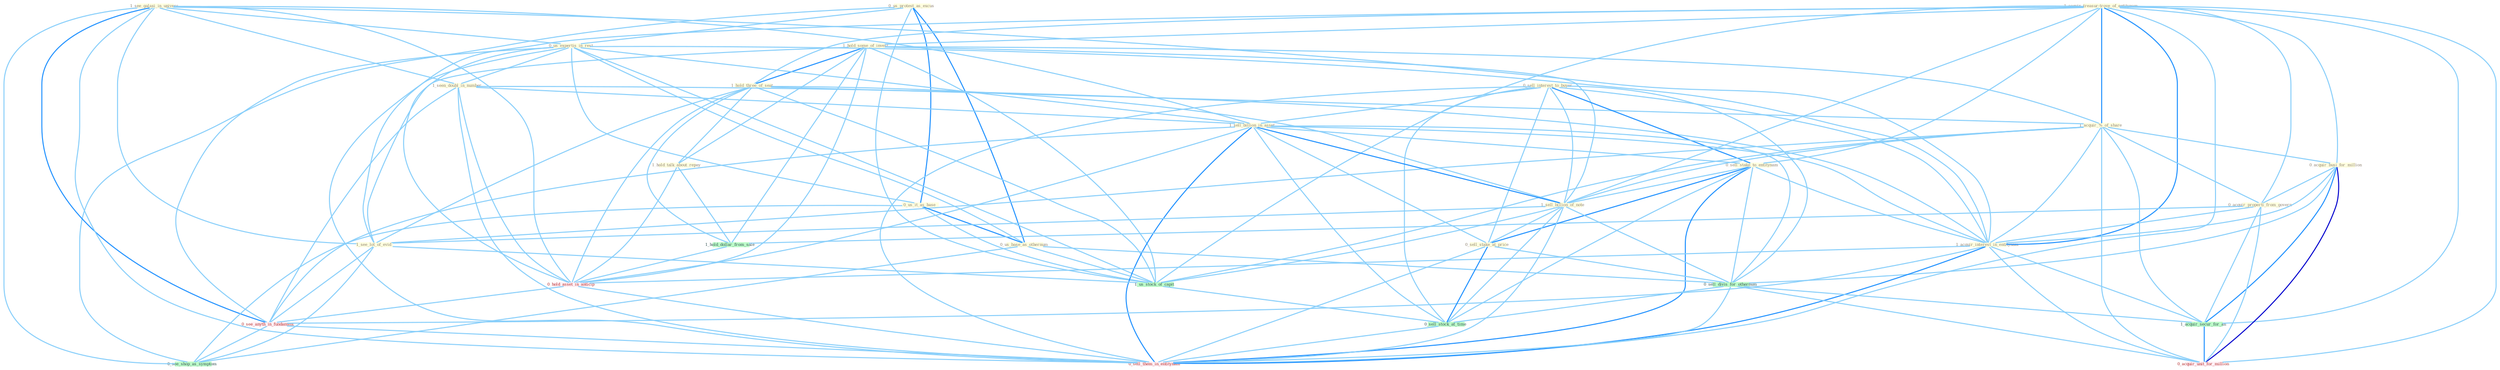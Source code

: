 Graph G{ 
    node
    [shape=polygon,style=filled,width=.5,height=.06,color="#BDFCC9",fixedsize=true,fontsize=4,
    fontcolor="#2f4f4f"];
    {node
    [color="#ffffe0", fontcolor="#8b7d6b"] "0_us_protest_as_excus " "1_acquir_treasur-trove_of_entitynam " "1_hold_some_of_invest " "1_see_galaxi_in_univers " "0_us_expertis_in_rest " "1_seen_doubl_in_number " "1_hold_three_of_seat " "0_sell_interest_to_buyer " "1_acquir_%_of_share " "0_acquir_busi_for_million " "0_us_it_as_base " "1_sell_billion_in_asset " "0_acquir_properti_from_govern " "0_sell_stake_to_entitynam " "1_sell_billion_of_note " "1_see_lot_of_evid " "1_acquir_interest_in_entitynam " "0_us_base_as_othernum " "0_sell_stake_at_price " "1_hold_talk_about_repay "}
{node [color="#fff0f5", fontcolor="#b22222"] "0_hold_asset_in_anticip " "0_see_anyth_in_fundament " "0_acquir_unit_for_million " "0_sell_them_in_entitynam "}
edge [color="#B0E2FF"];

	"0_us_protest_as_excus " -- "0_us_expertis_in_rest " [w="1", color="#87cefa" ];
	"0_us_protest_as_excus " -- "0_us_it_as_base " [w="2", color="#1e90ff" , len=0.8];
	"0_us_protest_as_excus " -- "0_us_base_as_othernum " [w="2", color="#1e90ff" , len=0.8];
	"0_us_protest_as_excus " -- "1_us_stock_of_capit " [w="1", color="#87cefa" ];
	"0_us_protest_as_excus " -- "0_see_shop_as_symptom " [w="1", color="#87cefa" ];
	"1_acquir_treasur-trove_of_entitynam " -- "1_hold_some_of_invest " [w="1", color="#87cefa" ];
	"1_acquir_treasur-trove_of_entitynam " -- "1_hold_three_of_seat " [w="1", color="#87cefa" ];
	"1_acquir_treasur-trove_of_entitynam " -- "1_acquir_%_of_share " [w="2", color="#1e90ff" , len=0.8];
	"1_acquir_treasur-trove_of_entitynam " -- "0_acquir_busi_for_million " [w="1", color="#87cefa" ];
	"1_acquir_treasur-trove_of_entitynam " -- "0_acquir_properti_from_govern " [w="1", color="#87cefa" ];
	"1_acquir_treasur-trove_of_entitynam " -- "0_sell_stake_to_entitynam " [w="1", color="#87cefa" ];
	"1_acquir_treasur-trove_of_entitynam " -- "1_sell_billion_of_note " [w="1", color="#87cefa" ];
	"1_acquir_treasur-trove_of_entitynam " -- "1_see_lot_of_evid " [w="1", color="#87cefa" ];
	"1_acquir_treasur-trove_of_entitynam " -- "1_acquir_interest_in_entitynam " [w="2", color="#1e90ff" , len=0.8];
	"1_acquir_treasur-trove_of_entitynam " -- "1_acquir_secur_for_an " [w="1", color="#87cefa" ];
	"1_acquir_treasur-trove_of_entitynam " -- "1_us_stock_of_capit " [w="1", color="#87cefa" ];
	"1_acquir_treasur-trove_of_entitynam " -- "0_acquir_unit_for_million " [w="1", color="#87cefa" ];
	"1_acquir_treasur-trove_of_entitynam " -- "0_sell_them_in_entitynam " [w="1", color="#87cefa" ];
	"1_hold_some_of_invest " -- "1_hold_three_of_seat " [w="2", color="#1e90ff" , len=0.8];
	"1_hold_some_of_invest " -- "1_acquir_%_of_share " [w="1", color="#87cefa" ];
	"1_hold_some_of_invest " -- "1_sell_billion_of_note " [w="1", color="#87cefa" ];
	"1_hold_some_of_invest " -- "1_see_lot_of_evid " [w="1", color="#87cefa" ];
	"1_hold_some_of_invest " -- "1_hold_talk_about_repay " [w="1", color="#87cefa" ];
	"1_hold_some_of_invest " -- "1_us_stock_of_capit " [w="1", color="#87cefa" ];
	"1_hold_some_of_invest " -- "1_hold_dollar_from_sale " [w="1", color="#87cefa" ];
	"1_hold_some_of_invest " -- "0_hold_asset_in_anticip " [w="1", color="#87cefa" ];
	"1_see_galaxi_in_univers " -- "0_us_expertis_in_rest " [w="1", color="#87cefa" ];
	"1_see_galaxi_in_univers " -- "1_seen_doubl_in_number " [w="1", color="#87cefa" ];
	"1_see_galaxi_in_univers " -- "1_sell_billion_in_asset " [w="1", color="#87cefa" ];
	"1_see_galaxi_in_univers " -- "1_see_lot_of_evid " [w="1", color="#87cefa" ];
	"1_see_galaxi_in_univers " -- "1_acquir_interest_in_entitynam " [w="1", color="#87cefa" ];
	"1_see_galaxi_in_univers " -- "0_hold_asset_in_anticip " [w="1", color="#87cefa" ];
	"1_see_galaxi_in_univers " -- "0_see_anyth_in_fundament " [w="2", color="#1e90ff" , len=0.8];
	"1_see_galaxi_in_univers " -- "0_see_shop_as_symptom " [w="1", color="#87cefa" ];
	"1_see_galaxi_in_univers " -- "0_sell_them_in_entitynam " [w="1", color="#87cefa" ];
	"0_us_expertis_in_rest " -- "1_seen_doubl_in_number " [w="1", color="#87cefa" ];
	"0_us_expertis_in_rest " -- "0_us_it_as_base " [w="1", color="#87cefa" ];
	"0_us_expertis_in_rest " -- "1_sell_billion_in_asset " [w="1", color="#87cefa" ];
	"0_us_expertis_in_rest " -- "1_acquir_interest_in_entitynam " [w="1", color="#87cefa" ];
	"0_us_expertis_in_rest " -- "0_us_base_as_othernum " [w="1", color="#87cefa" ];
	"0_us_expertis_in_rest " -- "1_us_stock_of_capit " [w="1", color="#87cefa" ];
	"0_us_expertis_in_rest " -- "0_hold_asset_in_anticip " [w="1", color="#87cefa" ];
	"0_us_expertis_in_rest " -- "0_see_anyth_in_fundament " [w="1", color="#87cefa" ];
	"0_us_expertis_in_rest " -- "0_sell_them_in_entitynam " [w="1", color="#87cefa" ];
	"1_seen_doubl_in_number " -- "1_sell_billion_in_asset " [w="1", color="#87cefa" ];
	"1_seen_doubl_in_number " -- "1_acquir_interest_in_entitynam " [w="1", color="#87cefa" ];
	"1_seen_doubl_in_number " -- "0_hold_asset_in_anticip " [w="1", color="#87cefa" ];
	"1_seen_doubl_in_number " -- "0_see_anyth_in_fundament " [w="1", color="#87cefa" ];
	"1_seen_doubl_in_number " -- "0_sell_them_in_entitynam " [w="1", color="#87cefa" ];
	"1_hold_three_of_seat " -- "1_acquir_%_of_share " [w="1", color="#87cefa" ];
	"1_hold_three_of_seat " -- "1_sell_billion_of_note " [w="1", color="#87cefa" ];
	"1_hold_three_of_seat " -- "1_see_lot_of_evid " [w="1", color="#87cefa" ];
	"1_hold_three_of_seat " -- "1_hold_talk_about_repay " [w="1", color="#87cefa" ];
	"1_hold_three_of_seat " -- "1_us_stock_of_capit " [w="1", color="#87cefa" ];
	"1_hold_three_of_seat " -- "1_hold_dollar_from_sale " [w="1", color="#87cefa" ];
	"1_hold_three_of_seat " -- "0_hold_asset_in_anticip " [w="1", color="#87cefa" ];
	"0_sell_interest_to_buyer " -- "1_sell_billion_in_asset " [w="1", color="#87cefa" ];
	"0_sell_interest_to_buyer " -- "0_sell_stake_to_entitynam " [w="2", color="#1e90ff" , len=0.8];
	"0_sell_interest_to_buyer " -- "1_sell_billion_of_note " [w="1", color="#87cefa" ];
	"0_sell_interest_to_buyer " -- "1_acquir_interest_in_entitynam " [w="1", color="#87cefa" ];
	"0_sell_interest_to_buyer " -- "0_sell_stake_at_price " [w="1", color="#87cefa" ];
	"0_sell_interest_to_buyer " -- "0_sell_divis_for_othernum " [w="1", color="#87cefa" ];
	"0_sell_interest_to_buyer " -- "0_sell_stock_at_time " [w="1", color="#87cefa" ];
	"0_sell_interest_to_buyer " -- "0_sell_them_in_entitynam " [w="1", color="#87cefa" ];
	"1_acquir_%_of_share " -- "0_acquir_busi_for_million " [w="1", color="#87cefa" ];
	"1_acquir_%_of_share " -- "0_acquir_properti_from_govern " [w="1", color="#87cefa" ];
	"1_acquir_%_of_share " -- "1_sell_billion_of_note " [w="1", color="#87cefa" ];
	"1_acquir_%_of_share " -- "1_see_lot_of_evid " [w="1", color="#87cefa" ];
	"1_acquir_%_of_share " -- "1_acquir_interest_in_entitynam " [w="1", color="#87cefa" ];
	"1_acquir_%_of_share " -- "1_acquir_secur_for_an " [w="1", color="#87cefa" ];
	"1_acquir_%_of_share " -- "1_us_stock_of_capit " [w="1", color="#87cefa" ];
	"1_acquir_%_of_share " -- "0_acquir_unit_for_million " [w="1", color="#87cefa" ];
	"0_acquir_busi_for_million " -- "0_acquir_properti_from_govern " [w="1", color="#87cefa" ];
	"0_acquir_busi_for_million " -- "1_acquir_interest_in_entitynam " [w="1", color="#87cefa" ];
	"0_acquir_busi_for_million " -- "0_sell_divis_for_othernum " [w="1", color="#87cefa" ];
	"0_acquir_busi_for_million " -- "1_acquir_secur_for_an " [w="2", color="#1e90ff" , len=0.8];
	"0_acquir_busi_for_million " -- "0_acquir_unit_for_million " [w="3", color="#0000cd" , len=0.6];
	"0_us_it_as_base " -- "0_us_base_as_othernum " [w="2", color="#1e90ff" , len=0.8];
	"0_us_it_as_base " -- "1_us_stock_of_capit " [w="1", color="#87cefa" ];
	"0_us_it_as_base " -- "0_see_shop_as_symptom " [w="1", color="#87cefa" ];
	"1_sell_billion_in_asset " -- "0_sell_stake_to_entitynam " [w="1", color="#87cefa" ];
	"1_sell_billion_in_asset " -- "1_sell_billion_of_note " [w="2", color="#1e90ff" , len=0.8];
	"1_sell_billion_in_asset " -- "1_acquir_interest_in_entitynam " [w="1", color="#87cefa" ];
	"1_sell_billion_in_asset " -- "0_sell_stake_at_price " [w="1", color="#87cefa" ];
	"1_sell_billion_in_asset " -- "0_sell_divis_for_othernum " [w="1", color="#87cefa" ];
	"1_sell_billion_in_asset " -- "0_hold_asset_in_anticip " [w="1", color="#87cefa" ];
	"1_sell_billion_in_asset " -- "0_sell_stock_at_time " [w="1", color="#87cefa" ];
	"1_sell_billion_in_asset " -- "0_see_anyth_in_fundament " [w="1", color="#87cefa" ];
	"1_sell_billion_in_asset " -- "0_sell_them_in_entitynam " [w="2", color="#1e90ff" , len=0.8];
	"0_acquir_properti_from_govern " -- "1_acquir_interest_in_entitynam " [w="1", color="#87cefa" ];
	"0_acquir_properti_from_govern " -- "1_acquir_secur_for_an " [w="1", color="#87cefa" ];
	"0_acquir_properti_from_govern " -- "1_hold_dollar_from_sale " [w="1", color="#87cefa" ];
	"0_acquir_properti_from_govern " -- "0_acquir_unit_for_million " [w="1", color="#87cefa" ];
	"0_sell_stake_to_entitynam " -- "1_sell_billion_of_note " [w="1", color="#87cefa" ];
	"0_sell_stake_to_entitynam " -- "1_acquir_interest_in_entitynam " [w="1", color="#87cefa" ];
	"0_sell_stake_to_entitynam " -- "0_sell_stake_at_price " [w="2", color="#1e90ff" , len=0.8];
	"0_sell_stake_to_entitynam " -- "0_sell_divis_for_othernum " [w="1", color="#87cefa" ];
	"0_sell_stake_to_entitynam " -- "0_sell_stock_at_time " [w="1", color="#87cefa" ];
	"0_sell_stake_to_entitynam " -- "0_sell_them_in_entitynam " [w="2", color="#1e90ff" , len=0.8];
	"1_sell_billion_of_note " -- "1_see_lot_of_evid " [w="1", color="#87cefa" ];
	"1_sell_billion_of_note " -- "0_sell_stake_at_price " [w="1", color="#87cefa" ];
	"1_sell_billion_of_note " -- "0_sell_divis_for_othernum " [w="1", color="#87cefa" ];
	"1_sell_billion_of_note " -- "1_us_stock_of_capit " [w="1", color="#87cefa" ];
	"1_sell_billion_of_note " -- "0_sell_stock_at_time " [w="1", color="#87cefa" ];
	"1_sell_billion_of_note " -- "0_sell_them_in_entitynam " [w="1", color="#87cefa" ];
	"1_see_lot_of_evid " -- "1_us_stock_of_capit " [w="1", color="#87cefa" ];
	"1_see_lot_of_evid " -- "0_see_anyth_in_fundament " [w="1", color="#87cefa" ];
	"1_see_lot_of_evid " -- "0_see_shop_as_symptom " [w="1", color="#87cefa" ];
	"1_acquir_interest_in_entitynam " -- "1_acquir_secur_for_an " [w="1", color="#87cefa" ];
	"1_acquir_interest_in_entitynam " -- "0_hold_asset_in_anticip " [w="1", color="#87cefa" ];
	"1_acquir_interest_in_entitynam " -- "0_see_anyth_in_fundament " [w="1", color="#87cefa" ];
	"1_acquir_interest_in_entitynam " -- "0_acquir_unit_for_million " [w="1", color="#87cefa" ];
	"1_acquir_interest_in_entitynam " -- "0_sell_them_in_entitynam " [w="2", color="#1e90ff" , len=0.8];
	"0_us_base_as_othernum " -- "0_sell_divis_for_othernum " [w="1", color="#87cefa" ];
	"0_us_base_as_othernum " -- "1_us_stock_of_capit " [w="1", color="#87cefa" ];
	"0_us_base_as_othernum " -- "0_see_shop_as_symptom " [w="1", color="#87cefa" ];
	"0_sell_stake_at_price " -- "0_sell_divis_for_othernum " [w="1", color="#87cefa" ];
	"0_sell_stake_at_price " -- "0_sell_stock_at_time " [w="2", color="#1e90ff" , len=0.8];
	"0_sell_stake_at_price " -- "0_sell_them_in_entitynam " [w="1", color="#87cefa" ];
	"1_hold_talk_about_repay " -- "1_hold_dollar_from_sale " [w="1", color="#87cefa" ];
	"1_hold_talk_about_repay " -- "0_hold_asset_in_anticip " [w="1", color="#87cefa" ];
	"0_sell_divis_for_othernum " -- "1_acquir_secur_for_an " [w="1", color="#87cefa" ];
	"0_sell_divis_for_othernum " -- "0_sell_stock_at_time " [w="1", color="#87cefa" ];
	"0_sell_divis_for_othernum " -- "0_acquir_unit_for_million " [w="1", color="#87cefa" ];
	"0_sell_divis_for_othernum " -- "0_sell_them_in_entitynam " [w="1", color="#87cefa" ];
	"1_acquir_secur_for_an " -- "0_acquir_unit_for_million " [w="2", color="#1e90ff" , len=0.8];
	"1_us_stock_of_capit " -- "0_sell_stock_at_time " [w="1", color="#87cefa" ];
	"1_hold_dollar_from_sale " -- "0_hold_asset_in_anticip " [w="1", color="#87cefa" ];
	"0_hold_asset_in_anticip " -- "0_see_anyth_in_fundament " [w="1", color="#87cefa" ];
	"0_hold_asset_in_anticip " -- "0_sell_them_in_entitynam " [w="1", color="#87cefa" ];
	"0_sell_stock_at_time " -- "0_sell_them_in_entitynam " [w="1", color="#87cefa" ];
	"0_see_anyth_in_fundament " -- "0_see_shop_as_symptom " [w="1", color="#87cefa" ];
	"0_see_anyth_in_fundament " -- "0_sell_them_in_entitynam " [w="1", color="#87cefa" ];
}